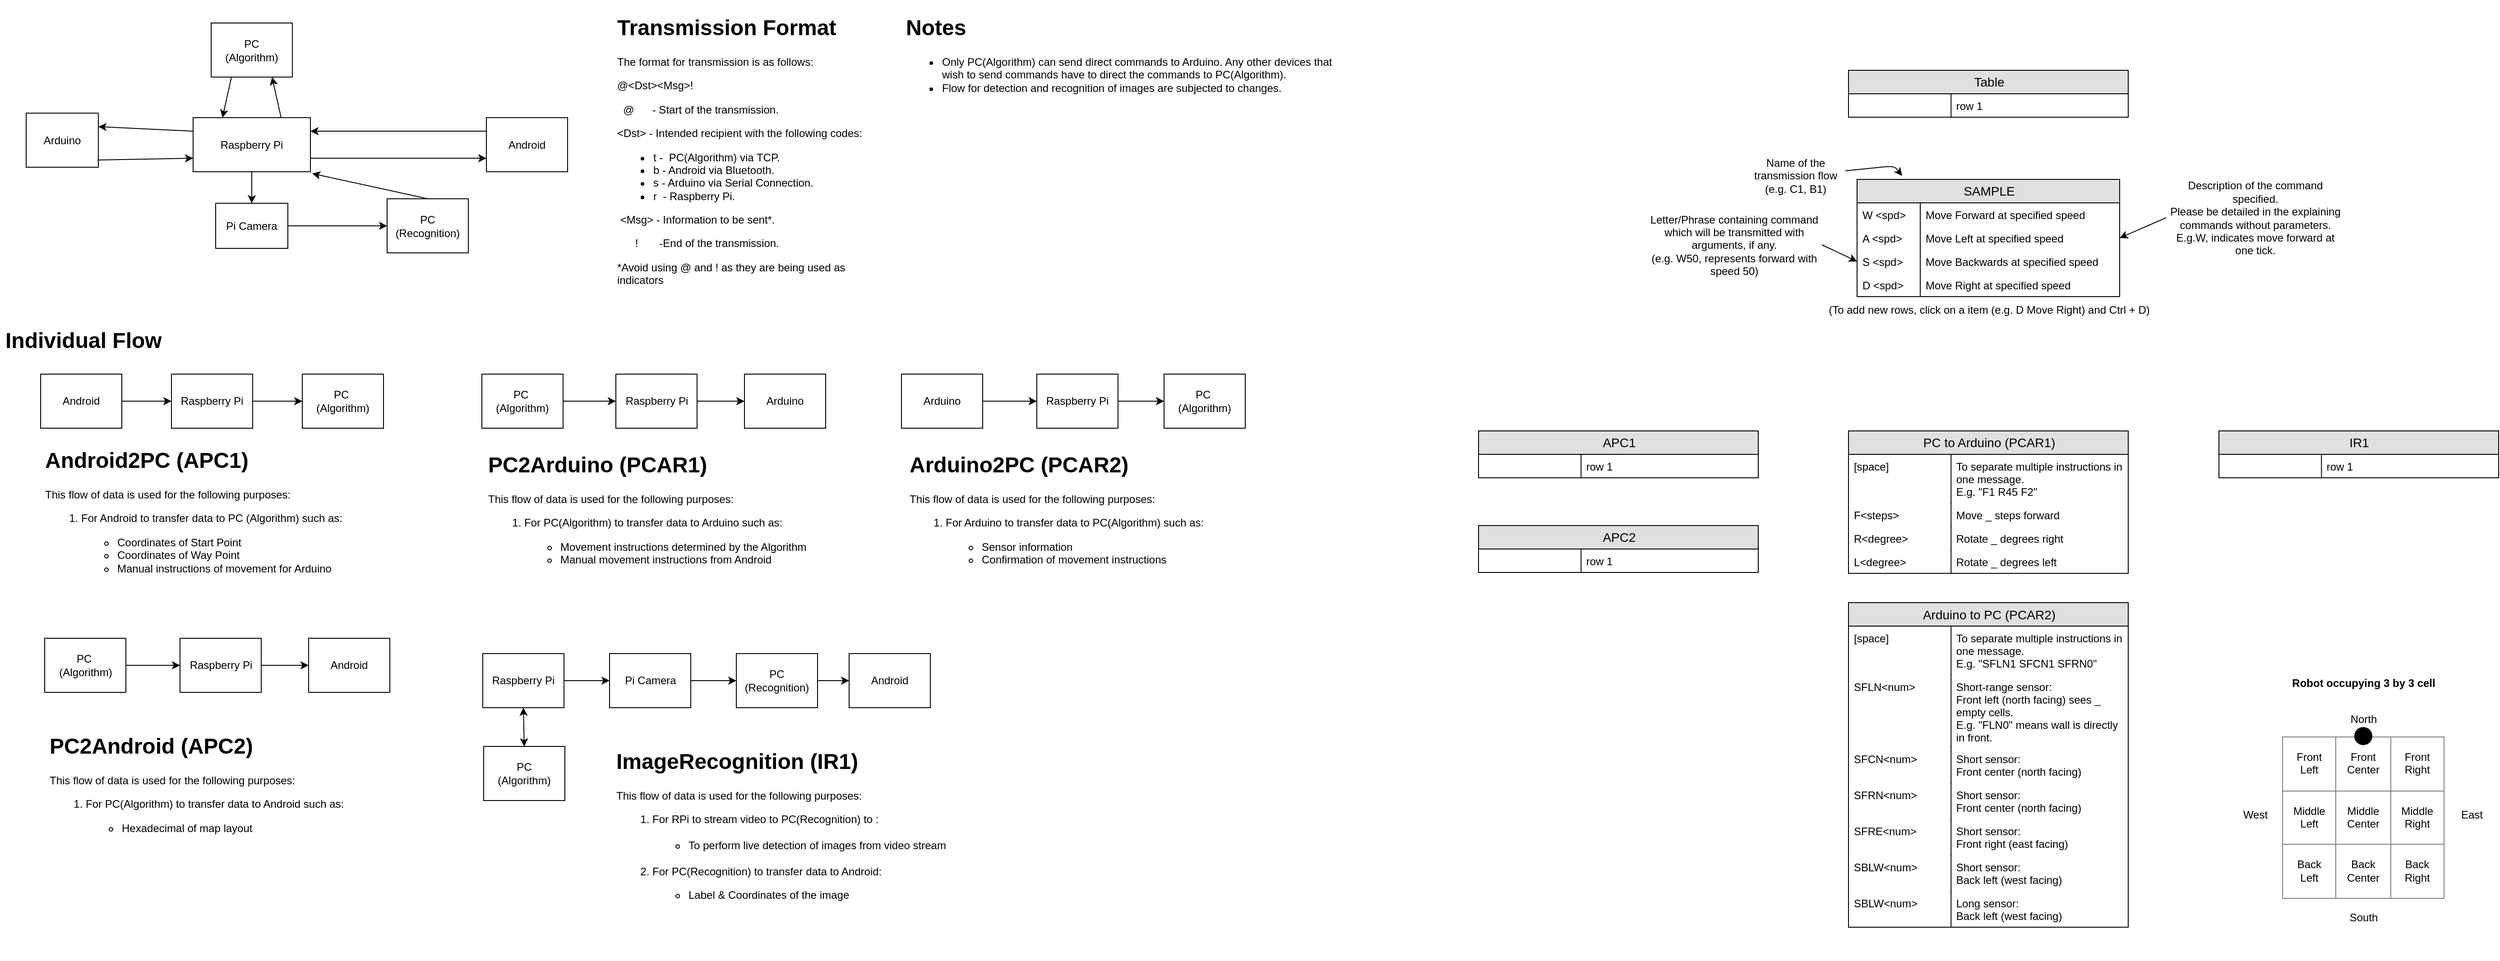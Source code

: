 <mxfile version="11.3.1" type="device" pages="1"><diagram id="peM1I8p8kuhGWQWEod2s" name="Page-1"><mxGraphModel dx="1550" dy="787" grid="1" gridSize="10" guides="1" tooltips="1" connect="1" arrows="1" fold="1" page="1" pageScale="1" pageWidth="1654" pageHeight="1169" background="none" math="0" shadow="0"><root><mxCell id="0"/><mxCell id="1" parent="0"/><mxCell id="opl3yazunvusxnfqRy9E-2" value="Arduino" style="rounded=0;whiteSpace=wrap;html=1;" parent="1" vertex="1"><mxGeometry x="280" y="127.5" width="80" height="60" as="geometry"/></mxCell><mxCell id="opl3yazunvusxnfqRy9E-3" value="Raspberry Pi" style="rounded=0;whiteSpace=wrap;html=1;" parent="1" vertex="1"><mxGeometry x="465" y="132.5" width="130" height="60" as="geometry"/></mxCell><mxCell id="opl3yazunvusxnfqRy9E-4" value="PC &lt;br&gt;(Algorithm)" style="rounded=0;whiteSpace=wrap;html=1;" parent="1" vertex="1"><mxGeometry x="485" y="27.5" width="90" height="60" as="geometry"/></mxCell><mxCell id="opl3yazunvusxnfqRy9E-5" value="Android" style="rounded=0;whiteSpace=wrap;html=1;" parent="1" vertex="1"><mxGeometry x="790" y="132.5" width="90" height="60" as="geometry"/></mxCell><mxCell id="opl3yazunvusxnfqRy9E-6" value="Pi Camera" style="rounded=0;whiteSpace=wrap;html=1;" parent="1" vertex="1"><mxGeometry x="490" y="227.5" width="80" height="50" as="geometry"/></mxCell><mxCell id="opl3yazunvusxnfqRy9E-7" value="PC&lt;br&gt;(Recognition)" style="rounded=0;whiteSpace=wrap;html=1;" parent="1" vertex="1"><mxGeometry x="680" y="222.5" width="90" height="60" as="geometry"/></mxCell><mxCell id="opl3yazunvusxnfqRy9E-8" value="" style="endArrow=classic;html=1;exitX=0.5;exitY=1;exitDx=0;exitDy=0;entryX=0.5;entryY=0;entryDx=0;entryDy=0;" parent="1" source="opl3yazunvusxnfqRy9E-3" target="opl3yazunvusxnfqRy9E-6" edge="1"><mxGeometry width="50" height="50" relative="1" as="geometry"><mxPoint x="410" y="257.5" as="sourcePoint"/><mxPoint x="410" y="357.5" as="targetPoint"/></mxGeometry></mxCell><mxCell id="opl3yazunvusxnfqRy9E-9" value="" style="endArrow=classic;html=1;entryX=1;entryY=0.25;entryDx=0;entryDy=0;exitX=0;exitY=0.25;exitDx=0;exitDy=0;" parent="1" source="opl3yazunvusxnfqRy9E-5" target="opl3yazunvusxnfqRy9E-3" edge="1"><mxGeometry width="50" height="50" relative="1" as="geometry"><mxPoint x="565" y="187.5" as="sourcePoint"/><mxPoint x="565" y="257.5" as="targetPoint"/></mxGeometry></mxCell><mxCell id="opl3yazunvusxnfqRy9E-10" value="" style="endArrow=classic;html=1;exitX=1;exitY=0.75;exitDx=0;exitDy=0;entryX=0;entryY=0.75;entryDx=0;entryDy=0;" parent="1" source="opl3yazunvusxnfqRy9E-3" target="opl3yazunvusxnfqRy9E-5" edge="1"><mxGeometry width="50" height="50" relative="1" as="geometry"><mxPoint x="575" y="197.5" as="sourcePoint"/><mxPoint x="575" y="267.5" as="targetPoint"/></mxGeometry></mxCell><mxCell id="opl3yazunvusxnfqRy9E-11" value="" style="endArrow=classic;html=1;exitX=1;exitY=0.5;exitDx=0;exitDy=0;entryX=0;entryY=0.5;entryDx=0;entryDy=0;" parent="1" source="opl3yazunvusxnfqRy9E-6" target="opl3yazunvusxnfqRy9E-7" edge="1"><mxGeometry width="50" height="50" relative="1" as="geometry"><mxPoint x="585" y="207.5" as="sourcePoint"/><mxPoint x="585" y="277.5" as="targetPoint"/></mxGeometry></mxCell><mxCell id="opl3yazunvusxnfqRy9E-12" value="" style="endArrow=classic;html=1;exitX=0.5;exitY=0;exitDx=0;exitDy=0;entryX=1.015;entryY=1.033;entryDx=0;entryDy=0;entryPerimeter=0;" parent="1" source="opl3yazunvusxnfqRy9E-7" target="opl3yazunvusxnfqRy9E-3" edge="1"><mxGeometry width="50" height="50" relative="1" as="geometry"><mxPoint x="595" y="217.5" as="sourcePoint"/><mxPoint x="595" y="287.5" as="targetPoint"/></mxGeometry></mxCell><mxCell id="opl3yazunvusxnfqRy9E-13" value="" style="endArrow=classic;html=1;exitX=0.25;exitY=1;exitDx=0;exitDy=0;entryX=0.25;entryY=0;entryDx=0;entryDy=0;" parent="1" source="opl3yazunvusxnfqRy9E-4" target="opl3yazunvusxnfqRy9E-3" edge="1"><mxGeometry x="0.306" y="-32" width="50" height="50" relative="1" as="geometry"><mxPoint x="605" y="227.5" as="sourcePoint"/><mxPoint x="605" y="297.5" as="targetPoint"/><mxPoint as="offset"/></mxGeometry></mxCell><mxCell id="opl3yazunvusxnfqRy9E-14" value="" style="endArrow=classic;html=1;exitX=0.75;exitY=0;exitDx=0;exitDy=0;entryX=0.75;entryY=1;entryDx=0;entryDy=0;" parent="1" source="opl3yazunvusxnfqRy9E-3" target="opl3yazunvusxnfqRy9E-4" edge="1"><mxGeometry x="-0.306" y="-32" width="50" height="50" relative="1" as="geometry"><mxPoint x="615" y="237.5" as="sourcePoint"/><mxPoint x="615" y="307.5" as="targetPoint"/><mxPoint y="1" as="offset"/></mxGeometry></mxCell><mxCell id="opl3yazunvusxnfqRy9E-15" value="" style="endArrow=classic;html=1;exitX=0.988;exitY=0.867;exitDx=0;exitDy=0;entryX=0;entryY=0.75;entryDx=0;entryDy=0;exitPerimeter=0;" parent="1" source="opl3yazunvusxnfqRy9E-2" target="opl3yazunvusxnfqRy9E-3" edge="1"><mxGeometry width="50" height="50" relative="1" as="geometry"><mxPoint x="625" y="247.5" as="sourcePoint"/><mxPoint x="625" y="317.5" as="targetPoint"/></mxGeometry></mxCell><mxCell id="opl3yazunvusxnfqRy9E-16" value="" style="endArrow=classic;html=1;exitX=0;exitY=0.25;exitDx=0;exitDy=0;entryX=1;entryY=0.25;entryDx=0;entryDy=0;" parent="1" source="opl3yazunvusxnfqRy9E-3" target="opl3yazunvusxnfqRy9E-2" edge="1"><mxGeometry width="50" height="50" relative="1" as="geometry"><mxPoint x="635" y="257.5" as="sourcePoint"/><mxPoint x="635" y="327.5" as="targetPoint"/></mxGeometry></mxCell><mxCell id="opl3yazunvusxnfqRy9E-17" value="&lt;h1&gt;Transmission Format&lt;/h1&gt;&lt;p&gt;The format for transmission is as follows:&lt;/p&gt;&lt;p&gt;@&amp;lt;Dst&amp;gt;&amp;lt;Msg&amp;gt;!&lt;/p&gt;&lt;p&gt;&amp;nbsp; @&amp;nbsp; &amp;nbsp; &amp;nbsp; - Start of the transmission.&lt;/p&gt;&lt;p&gt;&amp;lt;Dst&amp;gt; - Intended recipient with the following codes:&lt;/p&gt;&lt;p&gt;&lt;/p&gt;&lt;ul&gt;&lt;li&gt;t -&amp;nbsp; PC(Algorithm) via TCP.&lt;/li&gt;&lt;li&gt;b - Android via Bluetooth.&lt;/li&gt;&lt;li&gt;s - Arduino via Serial Connection.&lt;/li&gt;&lt;li&gt;r&amp;nbsp; - Raspberry Pi.&lt;/li&gt;&lt;/ul&gt;&lt;p&gt;&lt;/p&gt;&lt;p&gt;&amp;nbsp;&amp;lt;Msg&amp;gt; - Information to be sent*.&lt;/p&gt;&lt;p&gt;&amp;nbsp; &amp;nbsp; &amp;nbsp; !&amp;nbsp; &amp;nbsp; &amp;nbsp; &amp;nbsp;-End of the transmission.&amp;nbsp;&amp;nbsp;&lt;/p&gt;&lt;p&gt;*Avoid using @ and ! as they are being used as indicators&lt;/p&gt;" style="text;html=1;strokeColor=none;fillColor=none;spacing=5;spacingTop=-20;whiteSpace=wrap;overflow=hidden;rounded=0;" parent="1" vertex="1"><mxGeometry x="930" y="12.5" width="300" height="305" as="geometry"/></mxCell><mxCell id="aHqKc1Bo--RM0WYGh2qI-30" value="(To add new rows, click on a item (e.g. D Move Right) and Ctrl + D)" style="text;html=1;resizable=0;autosize=1;align=center;verticalAlign=middle;points=[];fillColor=none;strokeColor=none;rounded=0;" parent="1" vertex="1"><mxGeometry x="2269.5" y="336" width="370" height="20" as="geometry"/></mxCell><mxCell id="aHqKc1Bo--RM0WYGh2qI-31" value="Name of the transmission flow&lt;br&gt;(e.g. C1, B1)" style="text;html=1;strokeColor=none;fillColor=none;align=center;verticalAlign=middle;whiteSpace=wrap;rounded=0;" parent="1" vertex="1"><mxGeometry x="2186" y="184" width="110" height="26" as="geometry"/></mxCell><mxCell id="aHqKc1Bo--RM0WYGh2qI-32" value="" style="endArrow=classic;html=1;" parent="1" source="aHqKc1Bo--RM0WYGh2qI-31" edge="1"><mxGeometry width="50" height="50" relative="1" as="geometry"><mxPoint x="2245" y="312" as="sourcePoint"/><mxPoint x="2359.026" y="197" as="targetPoint"/><Array as="points"><mxPoint x="2350" y="186"/></Array></mxGeometry></mxCell><mxCell id="aHqKc1Bo--RM0WYGh2qI-33" value="Letter/Phrase containing command which will be transmitted with arguments, if any.&lt;br&gt;(e.g. W50, represents forward with speed 50)" style="text;html=1;strokeColor=none;fillColor=none;align=center;verticalAlign=middle;whiteSpace=wrap;rounded=0;" parent="1" vertex="1"><mxGeometry x="2076" y="251" width="194" height="45" as="geometry"/></mxCell><mxCell id="aHqKc1Bo--RM0WYGh2qI-49" value="Table" style="swimlane;fontStyle=0;childLayout=stackLayout;horizontal=1;startSize=26;fillColor=#e0e0e0;horizontalStack=0;resizeParent=1;resizeParentMax=0;resizeLast=0;collapsible=1;marginBottom=0;swimlaneFillColor=#ffffff;align=center;fontSize=14;html=1;" parent="1" vertex="1"><mxGeometry x="2299.5" y="80" width="310" height="52" as="geometry"/></mxCell><mxCell id="aHqKc1Bo--RM0WYGh2qI-52" value="                         row 1" style="shape=partialRectangle;top=0;left=0;right=0;bottom=0;align=left;verticalAlign=top;fillColor=none;spacingLeft=34;spacingRight=4;overflow=hidden;rotatable=0;points=[[0,0.5],[1,0.5]];portConstraint=eastwest;dropTarget=0;fontSize=12;" parent="aHqKc1Bo--RM0WYGh2qI-49" vertex="1"><mxGeometry y="26" width="310" height="26" as="geometry"/></mxCell><mxCell id="aHqKc1Bo--RM0WYGh2qI-53" value=" " style="shape=partialRectangle;top=0;left=0;bottom=0;fillColor=none;align=left;verticalAlign=top;spacingLeft=4;spacingRight=4;overflow=hidden;rotatable=0;points=[];portConstraint=eastwest;part=1;fontSize=12;" parent="aHqKc1Bo--RM0WYGh2qI-52" vertex="1" connectable="0"><mxGeometry width="113.667" height="26" as="geometry"/></mxCell><mxCell id="aHqKc1Bo--RM0WYGh2qI-60" value="SAMPLE" style="swimlane;fontStyle=0;childLayout=stackLayout;horizontal=1;startSize=26;fillColor=#e0e0e0;horizontalStack=0;resizeParent=1;resizeParentMax=0;resizeLast=0;collapsible=1;marginBottom=0;swimlaneFillColor=#ffffff;align=center;fontSize=14;html=1;" parent="1" vertex="1"><mxGeometry x="2309" y="201" width="291" height="130" as="geometry"/></mxCell><mxCell id="aHqKc1Bo--RM0WYGh2qI-61" value="            Move Forward at specified speed" style="shape=partialRectangle;top=0;left=0;right=0;bottom=0;align=left;verticalAlign=top;fillColor=none;spacingLeft=34;spacingRight=4;overflow=hidden;rotatable=0;points=[[0,0.5],[1,0.5]];portConstraint=eastwest;dropTarget=0;fontSize=12;" parent="aHqKc1Bo--RM0WYGh2qI-60" vertex="1"><mxGeometry y="26" width="291" height="26" as="geometry"/></mxCell><mxCell id="aHqKc1Bo--RM0WYGh2qI-62" value="W &lt;spd&gt;" style="shape=partialRectangle;top=0;left=0;bottom=0;fillColor=none;align=left;verticalAlign=top;spacingLeft=4;spacingRight=4;overflow=hidden;rotatable=0;points=[];portConstraint=eastwest;part=1;fontSize=12;" parent="aHqKc1Bo--RM0WYGh2qI-61" vertex="1" connectable="0"><mxGeometry width="70" height="26" as="geometry"/></mxCell><mxCell id="aHqKc1Bo--RM0WYGh2qI-63" value="            Move Left at specified speed" style="shape=partialRectangle;top=0;left=0;right=0;bottom=0;align=left;verticalAlign=top;fillColor=none;spacingLeft=34;spacingRight=4;overflow=hidden;rotatable=0;points=[[0,0.5],[1,0.5]];portConstraint=eastwest;dropTarget=0;fontSize=12;" parent="aHqKc1Bo--RM0WYGh2qI-60" vertex="1"><mxGeometry y="52" width="291" height="26" as="geometry"/></mxCell><mxCell id="aHqKc1Bo--RM0WYGh2qI-64" value="A &lt;spd&gt;" style="shape=partialRectangle;top=0;left=0;bottom=0;fillColor=none;align=left;verticalAlign=top;spacingLeft=4;spacingRight=4;overflow=hidden;rotatable=0;points=[];portConstraint=eastwest;part=1;fontSize=12;" parent="aHqKc1Bo--RM0WYGh2qI-63" vertex="1" connectable="0"><mxGeometry width="70" height="26" as="geometry"/></mxCell><mxCell id="aHqKc1Bo--RM0WYGh2qI-65" value="            Move Backwards at specified speed" style="shape=partialRectangle;top=0;left=0;right=0;bottom=0;align=left;verticalAlign=top;fillColor=none;spacingLeft=34;spacingRight=4;overflow=hidden;rotatable=0;points=[[0,0.5],[1,0.5]];portConstraint=eastwest;dropTarget=0;fontSize=12;" parent="aHqKc1Bo--RM0WYGh2qI-60" vertex="1"><mxGeometry y="78" width="291" height="26" as="geometry"/></mxCell><mxCell id="aHqKc1Bo--RM0WYGh2qI-66" value="S &lt;spd&gt;" style="shape=partialRectangle;top=0;left=0;bottom=0;fillColor=none;align=left;verticalAlign=top;spacingLeft=4;spacingRight=4;overflow=hidden;rotatable=0;points=[];portConstraint=eastwest;part=1;fontSize=12;" parent="aHqKc1Bo--RM0WYGh2qI-65" vertex="1" connectable="0"><mxGeometry width="70" height="26" as="geometry"/></mxCell><mxCell id="aHqKc1Bo--RM0WYGh2qI-67" value="            Move Right at specified speed" style="shape=partialRectangle;top=0;left=0;right=0;bottom=0;align=left;verticalAlign=top;fillColor=none;spacingLeft=34;spacingRight=4;overflow=hidden;rotatable=0;points=[[0,0.5],[1,0.5]];portConstraint=eastwest;dropTarget=0;fontSize=12;" parent="aHqKc1Bo--RM0WYGh2qI-60" vertex="1"><mxGeometry y="104" width="291" height="26" as="geometry"/></mxCell><mxCell id="aHqKc1Bo--RM0WYGh2qI-68" value="D &lt;spd&gt;" style="shape=partialRectangle;top=0;left=0;bottom=0;fillColor=none;align=left;verticalAlign=top;spacingLeft=4;spacingRight=4;overflow=hidden;rotatable=0;points=[];portConstraint=eastwest;part=1;fontSize=12;" parent="aHqKc1Bo--RM0WYGh2qI-67" vertex="1" connectable="0"><mxGeometry width="70" height="26" as="geometry"/></mxCell><mxCell id="aHqKc1Bo--RM0WYGh2qI-69" value="" style="endArrow=classic;html=1;entryX=0;entryY=0.5;entryDx=0;entryDy=0;exitX=1;exitY=0.5;exitDx=0;exitDy=0;" parent="1" source="aHqKc1Bo--RM0WYGh2qI-33" target="aHqKc1Bo--RM0WYGh2qI-65" edge="1"><mxGeometry width="50" height="50" relative="1" as="geometry"><mxPoint x="1936" y="426" as="sourcePoint"/><mxPoint x="1986" y="376" as="targetPoint"/></mxGeometry></mxCell><mxCell id="aHqKc1Bo--RM0WYGh2qI-70" value="Description of the command specified. &lt;br&gt;Please be detailed in the explaining commands without parameters. E.g.W, indicates move forward at one tick." style="text;html=1;strokeColor=none;fillColor=none;align=center;verticalAlign=middle;whiteSpace=wrap;rounded=0;" parent="1" vertex="1"><mxGeometry x="2651.5" y="201" width="197" height="85" as="geometry"/></mxCell><mxCell id="aHqKc1Bo--RM0WYGh2qI-71" value="" style="endArrow=classic;html=1;entryX=1;entryY=0.5;entryDx=0;entryDy=0;exitX=0;exitY=0.5;exitDx=0;exitDy=0;" parent="1" source="aHqKc1Bo--RM0WYGh2qI-70" target="aHqKc1Bo--RM0WYGh2qI-63" edge="1"><mxGeometry width="50" height="50" relative="1" as="geometry"><mxPoint x="2686" y="436" as="sourcePoint"/><mxPoint x="2736" y="386" as="targetPoint"/></mxGeometry></mxCell><mxCell id="aHqKc1Bo--RM0WYGh2qI-98" value="APC2" style="swimlane;fontStyle=0;childLayout=stackLayout;horizontal=1;startSize=26;fillColor=#e0e0e0;horizontalStack=0;resizeParent=1;resizeParentMax=0;resizeLast=0;collapsible=1;marginBottom=0;swimlaneFillColor=#ffffff;align=center;fontSize=14;html=1;" parent="1" vertex="1"><mxGeometry x="1889.5" y="585" width="310" height="52" as="geometry"/></mxCell><mxCell id="aHqKc1Bo--RM0WYGh2qI-99" value="                         row 1" style="shape=partialRectangle;top=0;left=0;right=0;bottom=0;align=left;verticalAlign=top;fillColor=none;spacingLeft=34;spacingRight=4;overflow=hidden;rotatable=0;points=[[0,0.5],[1,0.5]];portConstraint=eastwest;dropTarget=0;fontSize=12;" parent="aHqKc1Bo--RM0WYGh2qI-98" vertex="1"><mxGeometry y="26" width="310" height="26" as="geometry"/></mxCell><mxCell id="aHqKc1Bo--RM0WYGh2qI-100" value=" " style="shape=partialRectangle;top=0;left=0;bottom=0;fillColor=none;align=left;verticalAlign=top;spacingLeft=4;spacingRight=4;overflow=hidden;rotatable=0;points=[];portConstraint=eastwest;part=1;fontSize=12;" parent="aHqKc1Bo--RM0WYGh2qI-99" vertex="1" connectable="0"><mxGeometry width="113.667" height="26" as="geometry"/></mxCell><mxCell id="aHqKc1Bo--RM0WYGh2qI-101" value="APC1" style="swimlane;fontStyle=0;childLayout=stackLayout;horizontal=1;startSize=26;fillColor=#e0e0e0;horizontalStack=0;resizeParent=1;resizeParentMax=0;resizeLast=0;collapsible=1;marginBottom=0;swimlaneFillColor=#ffffff;align=center;fontSize=14;html=1;" parent="1" vertex="1"><mxGeometry x="1889.5" y="480" width="310" height="52" as="geometry"/></mxCell><mxCell id="aHqKc1Bo--RM0WYGh2qI-102" value="                         row 1" style="shape=partialRectangle;top=0;left=0;right=0;bottom=0;align=left;verticalAlign=top;fillColor=none;spacingLeft=34;spacingRight=4;overflow=hidden;rotatable=0;points=[[0,0.5],[1,0.5]];portConstraint=eastwest;dropTarget=0;fontSize=12;" parent="aHqKc1Bo--RM0WYGh2qI-101" vertex="1"><mxGeometry y="26" width="310" height="26" as="geometry"/></mxCell><mxCell id="aHqKc1Bo--RM0WYGh2qI-103" value=" " style="shape=partialRectangle;top=0;left=0;bottom=0;fillColor=none;align=left;verticalAlign=top;spacingLeft=4;spacingRight=4;overflow=hidden;rotatable=0;points=[];portConstraint=eastwest;part=1;fontSize=12;" parent="aHqKc1Bo--RM0WYGh2qI-102" vertex="1" connectable="0"><mxGeometry width="113.667" height="26" as="geometry"/></mxCell><mxCell id="aHqKc1Bo--RM0WYGh2qI-109" value="IR1" style="swimlane;fontStyle=0;childLayout=stackLayout;horizontal=1;startSize=26;fillColor=#e0e0e0;horizontalStack=0;resizeParent=1;resizeParentMax=0;resizeLast=0;collapsible=1;marginBottom=0;swimlaneFillColor=#ffffff;align=center;fontSize=14;html=1;" parent="1" vertex="1"><mxGeometry x="2710" y="480" width="310" height="52" as="geometry"/></mxCell><mxCell id="aHqKc1Bo--RM0WYGh2qI-110" value="                         row 1" style="shape=partialRectangle;top=0;left=0;right=0;bottom=0;align=left;verticalAlign=top;fillColor=none;spacingLeft=34;spacingRight=4;overflow=hidden;rotatable=0;points=[[0,0.5],[1,0.5]];portConstraint=eastwest;dropTarget=0;fontSize=12;" parent="aHqKc1Bo--RM0WYGh2qI-109" vertex="1"><mxGeometry y="26" width="310" height="26" as="geometry"/></mxCell><mxCell id="aHqKc1Bo--RM0WYGh2qI-111" value=" " style="shape=partialRectangle;top=0;left=0;bottom=0;fillColor=none;align=left;verticalAlign=top;spacingLeft=4;spacingRight=4;overflow=hidden;rotatable=0;points=[];portConstraint=eastwest;part=1;fontSize=12;" parent="aHqKc1Bo--RM0WYGh2qI-110" vertex="1" connectable="0"><mxGeometry width="113.667" height="26" as="geometry"/></mxCell><mxCell id="aHqKc1Bo--RM0WYGh2qI-112" value="Arduino to PC (PCAR2)" style="swimlane;fontStyle=0;childLayout=stackLayout;horizontal=1;startSize=26;fillColor=#e0e0e0;horizontalStack=0;resizeParent=1;resizeParentMax=0;resizeLast=0;collapsible=1;marginBottom=0;swimlaneFillColor=#ffffff;align=center;fontSize=14;html=1;" parent="1" vertex="1"><mxGeometry x="2299.5" y="670.5" width="310" height="360" as="geometry"/></mxCell><mxCell id="aHqKc1Bo--RM0WYGh2qI-113" value="                         To separate multiple instructions in&#10;                         one message.&#10;                         E.g. &quot;SFLN1 SFCN1 SFRN0&quot;" style="shape=partialRectangle;top=0;left=0;right=0;bottom=0;align=left;verticalAlign=top;fillColor=none;spacingLeft=34;spacingRight=4;overflow=hidden;rotatable=0;points=[[0,0.5],[1,0.5]];portConstraint=eastwest;dropTarget=0;fontSize=12;" parent="aHqKc1Bo--RM0WYGh2qI-112" vertex="1"><mxGeometry y="26" width="310" height="54" as="geometry"/></mxCell><mxCell id="aHqKc1Bo--RM0WYGh2qI-114" value="[space]" style="shape=partialRectangle;top=0;left=0;bottom=0;fillColor=none;align=left;verticalAlign=top;spacingLeft=4;spacingRight=4;overflow=hidden;rotatable=0;points=[];portConstraint=eastwest;part=1;fontSize=12;" parent="aHqKc1Bo--RM0WYGh2qI-113" vertex="1" connectable="0"><mxGeometry width="113.667" height="54.0" as="geometry"/></mxCell><mxCell id="Wfczv7OgRqZPSgaKbGD4-12" value="                         Short-range sensor:&#10;                         Front left (north facing) sees _&#10;                         empty cells.&#10;                         E.g. &quot;FLN0&quot; means wall is directly&#10;                         in front." style="shape=partialRectangle;top=0;left=0;right=0;bottom=0;align=left;verticalAlign=top;fillColor=none;spacingLeft=34;spacingRight=4;overflow=hidden;rotatable=0;points=[[0,0.5],[1,0.5]];portConstraint=eastwest;dropTarget=0;fontSize=12;" vertex="1" parent="aHqKc1Bo--RM0WYGh2qI-112"><mxGeometry y="80" width="310" height="80" as="geometry"/></mxCell><mxCell id="Wfczv7OgRqZPSgaKbGD4-13" value="SFLN&lt;num&gt;" style="shape=partialRectangle;top=0;left=0;bottom=0;fillColor=none;align=left;verticalAlign=top;spacingLeft=4;spacingRight=4;overflow=hidden;rotatable=0;points=[];portConstraint=eastwest;part=1;fontSize=12;" vertex="1" connectable="0" parent="Wfczv7OgRqZPSgaKbGD4-12"><mxGeometry width="113.667" height="80" as="geometry"/></mxCell><mxCell id="Wfczv7OgRqZPSgaKbGD4-14" value="                         Short sensor:&#10;                         Front center (north facing)" style="shape=partialRectangle;top=0;left=0;right=0;bottom=0;align=left;verticalAlign=top;fillColor=none;spacingLeft=34;spacingRight=4;overflow=hidden;rotatable=0;points=[[0,0.5],[1,0.5]];portConstraint=eastwest;dropTarget=0;fontSize=12;" vertex="1" parent="aHqKc1Bo--RM0WYGh2qI-112"><mxGeometry y="160" width="310" height="40" as="geometry"/></mxCell><mxCell id="Wfczv7OgRqZPSgaKbGD4-15" value="SFCN&lt;num&gt;" style="shape=partialRectangle;top=0;left=0;bottom=0;fillColor=none;align=left;verticalAlign=top;spacingLeft=4;spacingRight=4;overflow=hidden;rotatable=0;points=[];portConstraint=eastwest;part=1;fontSize=12;" vertex="1" connectable="0" parent="Wfczv7OgRqZPSgaKbGD4-14"><mxGeometry width="113.667" height="40" as="geometry"/></mxCell><mxCell id="Wfczv7OgRqZPSgaKbGD4-18" value="                         Short sensor:&#10;                         Front center (north facing)" style="shape=partialRectangle;top=0;left=0;right=0;bottom=0;align=left;verticalAlign=top;fillColor=none;spacingLeft=34;spacingRight=4;overflow=hidden;rotatable=0;points=[[0,0.5],[1,0.5]];portConstraint=eastwest;dropTarget=0;fontSize=12;" vertex="1" parent="aHqKc1Bo--RM0WYGh2qI-112"><mxGeometry y="200" width="310" height="40" as="geometry"/></mxCell><mxCell id="Wfczv7OgRqZPSgaKbGD4-19" value="SFRN&lt;num&gt;" style="shape=partialRectangle;top=0;left=0;bottom=0;fillColor=none;align=left;verticalAlign=top;spacingLeft=4;spacingRight=4;overflow=hidden;rotatable=0;points=[];portConstraint=eastwest;part=1;fontSize=12;" vertex="1" connectable="0" parent="Wfczv7OgRqZPSgaKbGD4-18"><mxGeometry width="113.667" height="40" as="geometry"/></mxCell><mxCell id="Wfczv7OgRqZPSgaKbGD4-20" value="                         Short sensor:&#10;                         Front right (east facing)" style="shape=partialRectangle;top=0;left=0;right=0;bottom=0;align=left;verticalAlign=top;fillColor=none;spacingLeft=34;spacingRight=4;overflow=hidden;rotatable=0;points=[[0,0.5],[1,0.5]];portConstraint=eastwest;dropTarget=0;fontSize=12;" vertex="1" parent="aHqKc1Bo--RM0WYGh2qI-112"><mxGeometry y="240" width="310" height="40" as="geometry"/></mxCell><mxCell id="Wfczv7OgRqZPSgaKbGD4-21" value="SFRE&lt;num&gt;" style="shape=partialRectangle;top=0;left=0;bottom=0;fillColor=none;align=left;verticalAlign=top;spacingLeft=4;spacingRight=4;overflow=hidden;rotatable=0;points=[];portConstraint=eastwest;part=1;fontSize=12;" vertex="1" connectable="0" parent="Wfczv7OgRqZPSgaKbGD4-20"><mxGeometry width="113.667" height="40" as="geometry"/></mxCell><mxCell id="Wfczv7OgRqZPSgaKbGD4-22" value="                         Short sensor:&#10;                         Back left (west facing)" style="shape=partialRectangle;top=0;left=0;right=0;bottom=0;align=left;verticalAlign=top;fillColor=none;spacingLeft=34;spacingRight=4;overflow=hidden;rotatable=0;points=[[0,0.5],[1,0.5]];portConstraint=eastwest;dropTarget=0;fontSize=12;" vertex="1" parent="aHqKc1Bo--RM0WYGh2qI-112"><mxGeometry y="280" width="310" height="40" as="geometry"/></mxCell><mxCell id="Wfczv7OgRqZPSgaKbGD4-23" value="SBLW&lt;num&gt;" style="shape=partialRectangle;top=0;left=0;bottom=0;fillColor=none;align=left;verticalAlign=top;spacingLeft=4;spacingRight=4;overflow=hidden;rotatable=0;points=[];portConstraint=eastwest;part=1;fontSize=12;" vertex="1" connectable="0" parent="Wfczv7OgRqZPSgaKbGD4-22"><mxGeometry width="113.667" height="40" as="geometry"/></mxCell><mxCell id="Wfczv7OgRqZPSgaKbGD4-24" value="                         Long sensor:&#10;                         Back left (west facing)" style="shape=partialRectangle;top=0;left=0;right=0;bottom=0;align=left;verticalAlign=top;fillColor=none;spacingLeft=34;spacingRight=4;overflow=hidden;rotatable=0;points=[[0,0.5],[1,0.5]];portConstraint=eastwest;dropTarget=0;fontSize=12;" vertex="1" parent="aHqKc1Bo--RM0WYGh2qI-112"><mxGeometry y="320" width="310" height="40" as="geometry"/></mxCell><mxCell id="Wfczv7OgRqZPSgaKbGD4-25" value="SBLW&lt;num&gt;" style="shape=partialRectangle;top=0;left=0;bottom=0;fillColor=none;align=left;verticalAlign=top;spacingLeft=4;spacingRight=4;overflow=hidden;rotatable=0;points=[];portConstraint=eastwest;part=1;fontSize=12;" vertex="1" connectable="0" parent="Wfczv7OgRqZPSgaKbGD4-24"><mxGeometry width="113.667" height="40" as="geometry"/></mxCell><mxCell id="aHqKc1Bo--RM0WYGh2qI-115" value="PC to Arduino (PCAR1)" style="swimlane;fontStyle=0;childLayout=stackLayout;horizontal=1;startSize=26;fillColor=#e0e0e0;horizontalStack=0;resizeParent=1;resizeParentMax=0;resizeLast=0;collapsible=1;marginBottom=0;swimlaneFillColor=#ffffff;align=center;fontSize=14;html=1;" parent="1" vertex="1"><mxGeometry x="2299.5" y="480" width="310" height="158" as="geometry"/></mxCell><mxCell id="aHqKc1Bo--RM0WYGh2qI-116" value="                         To separate multiple instructions in&#10;                         one message.&#10;                         E.g. &quot;F1 R45 F2&quot;" style="shape=partialRectangle;top=0;left=0;right=0;bottom=0;align=left;verticalAlign=top;fillColor=none;spacingLeft=34;spacingRight=4;overflow=hidden;rotatable=0;points=[[0,0.5],[1,0.5]];portConstraint=eastwest;dropTarget=0;fontSize=12;" parent="aHqKc1Bo--RM0WYGh2qI-115" vertex="1"><mxGeometry y="26" width="310" height="54" as="geometry"/></mxCell><mxCell id="aHqKc1Bo--RM0WYGh2qI-117" value="[space]" style="shape=partialRectangle;top=0;left=0;bottom=0;fillColor=none;align=left;verticalAlign=top;spacingLeft=4;spacingRight=4;overflow=hidden;rotatable=0;points=[];portConstraint=eastwest;part=1;fontSize=12;" parent="aHqKc1Bo--RM0WYGh2qI-116" vertex="1" connectable="0"><mxGeometry width="113.667" height="54" as="geometry"/></mxCell><mxCell id="Wfczv7OgRqZPSgaKbGD4-1" value="                         Move _ steps forward" style="shape=partialRectangle;top=0;left=0;right=0;bottom=0;align=left;verticalAlign=top;fillColor=none;spacingLeft=34;spacingRight=4;overflow=hidden;rotatable=0;points=[[0,0.5],[1,0.5]];portConstraint=eastwest;dropTarget=0;fontSize=12;" vertex="1" parent="aHqKc1Bo--RM0WYGh2qI-115"><mxGeometry y="80" width="310" height="26" as="geometry"/></mxCell><mxCell id="Wfczv7OgRqZPSgaKbGD4-2" value="F&lt;steps&gt;" style="shape=partialRectangle;top=0;left=0;bottom=0;fillColor=none;align=left;verticalAlign=top;spacingLeft=4;spacingRight=4;overflow=hidden;rotatable=0;points=[];portConstraint=eastwest;part=1;fontSize=12;" vertex="1" connectable="0" parent="Wfczv7OgRqZPSgaKbGD4-1"><mxGeometry width="113.667" height="26" as="geometry"/></mxCell><mxCell id="Wfczv7OgRqZPSgaKbGD4-8" value="                         Rotate _ degrees right" style="shape=partialRectangle;top=0;left=0;right=0;bottom=0;align=left;verticalAlign=top;fillColor=none;spacingLeft=34;spacingRight=4;overflow=hidden;rotatable=0;points=[[0,0.5],[1,0.5]];portConstraint=eastwest;dropTarget=0;fontSize=12;" vertex="1" parent="aHqKc1Bo--RM0WYGh2qI-115"><mxGeometry y="106" width="310" height="26" as="geometry"/></mxCell><mxCell id="Wfczv7OgRqZPSgaKbGD4-9" value="R&lt;degree&gt;" style="shape=partialRectangle;top=0;left=0;bottom=0;fillColor=none;align=left;verticalAlign=top;spacingLeft=4;spacingRight=4;overflow=hidden;rotatable=0;points=[];portConstraint=eastwest;part=1;fontSize=12;" vertex="1" connectable="0" parent="Wfczv7OgRqZPSgaKbGD4-8"><mxGeometry width="113.667" height="26" as="geometry"/></mxCell><mxCell id="Wfczv7OgRqZPSgaKbGD4-10" value="                         Rotate _ degrees left" style="shape=partialRectangle;top=0;left=0;right=0;bottom=0;align=left;verticalAlign=top;fillColor=none;spacingLeft=34;spacingRight=4;overflow=hidden;rotatable=0;points=[[0,0.5],[1,0.5]];portConstraint=eastwest;dropTarget=0;fontSize=12;" vertex="1" parent="aHqKc1Bo--RM0WYGh2qI-115"><mxGeometry y="132" width="310" height="26" as="geometry"/></mxCell><mxCell id="Wfczv7OgRqZPSgaKbGD4-11" value="L&lt;degree&gt;" style="shape=partialRectangle;top=0;left=0;bottom=0;fillColor=none;align=left;verticalAlign=top;spacingLeft=4;spacingRight=4;overflow=hidden;rotatable=0;points=[];portConstraint=eastwest;part=1;fontSize=12;" vertex="1" connectable="0" parent="Wfczv7OgRqZPSgaKbGD4-10"><mxGeometry width="113.667" height="26" as="geometry"/></mxCell><mxCell id="aHqKc1Bo--RM0WYGh2qI-125" value="&lt;h1&gt;Notes&lt;/h1&gt;&lt;p&gt;&lt;/p&gt;&lt;ul&gt;&lt;li&gt;Only PC(Algorithm) can send direct commands to Arduino. Any other devices that wish to send commands have to direct the commands to PC(Algorithm).&lt;/li&gt;&lt;li&gt;Flow for detection and recognition of images are subjected to changes.&lt;/li&gt;&lt;/ul&gt;&lt;p&gt;&lt;/p&gt;" style="text;html=1;strokeColor=none;fillColor=none;spacing=5;spacingTop=-20;whiteSpace=wrap;overflow=hidden;rounded=0;" parent="1" vertex="1"><mxGeometry x="1250" y="12.5" width="482" height="120" as="geometry"/></mxCell><mxCell id="aHqKc1Bo--RM0WYGh2qI-133" value="" style="edgeStyle=orthogonalEdgeStyle;rounded=0;orthogonalLoop=1;jettySize=auto;html=1;" parent="1" source="aHqKc1Bo--RM0WYGh2qI-131" target="aHqKc1Bo--RM0WYGh2qI-132" edge="1"><mxGeometry relative="1" as="geometry"/></mxCell><mxCell id="aHqKc1Bo--RM0WYGh2qI-131" value="Android" style="rounded=0;whiteSpace=wrap;html=1;" parent="1" vertex="1"><mxGeometry x="296" y="417" width="90" height="60" as="geometry"/></mxCell><mxCell id="aHqKc1Bo--RM0WYGh2qI-135" value="" style="edgeStyle=orthogonalEdgeStyle;rounded=0;orthogonalLoop=1;jettySize=auto;html=1;" parent="1" source="aHqKc1Bo--RM0WYGh2qI-132" target="aHqKc1Bo--RM0WYGh2qI-134" edge="1"><mxGeometry relative="1" as="geometry"/></mxCell><mxCell id="aHqKc1Bo--RM0WYGh2qI-132" value="Raspberry Pi" style="rounded=0;whiteSpace=wrap;html=1;" parent="1" vertex="1"><mxGeometry x="441" y="417" width="90" height="60" as="geometry"/></mxCell><mxCell id="aHqKc1Bo--RM0WYGh2qI-134" value="PC&amp;nbsp;&lt;br&gt;(Algorithm)" style="rounded=0;whiteSpace=wrap;html=1;" parent="1" vertex="1"><mxGeometry x="586" y="417" width="90" height="60" as="geometry"/></mxCell><mxCell id="aHqKc1Bo--RM0WYGh2qI-138" value="" style="edgeStyle=orthogonalEdgeStyle;rounded=0;orthogonalLoop=1;jettySize=auto;html=1;" parent="1" source="aHqKc1Bo--RM0WYGh2qI-136" target="aHqKc1Bo--RM0WYGh2qI-137" edge="1"><mxGeometry relative="1" as="geometry"/></mxCell><mxCell id="aHqKc1Bo--RM0WYGh2qI-136" value="PC&amp;nbsp;&lt;br&gt;(Algorithm)" style="rounded=0;whiteSpace=wrap;html=1;" parent="1" vertex="1"><mxGeometry x="785" y="417" width="90" height="60" as="geometry"/></mxCell><mxCell id="aHqKc1Bo--RM0WYGh2qI-140" value="" style="edgeStyle=orthogonalEdgeStyle;rounded=0;orthogonalLoop=1;jettySize=auto;html=1;" parent="1" source="aHqKc1Bo--RM0WYGh2qI-137" target="aHqKc1Bo--RM0WYGh2qI-139" edge="1"><mxGeometry relative="1" as="geometry"/></mxCell><mxCell id="aHqKc1Bo--RM0WYGh2qI-137" value="Raspberry Pi" style="rounded=0;whiteSpace=wrap;html=1;" parent="1" vertex="1"><mxGeometry x="933.5" y="417" width="90" height="60" as="geometry"/></mxCell><mxCell id="aHqKc1Bo--RM0WYGh2qI-139" value="Arduino" style="rounded=0;whiteSpace=wrap;html=1;" parent="1" vertex="1"><mxGeometry x="1076" y="417" width="90" height="60" as="geometry"/></mxCell><mxCell id="aHqKc1Bo--RM0WYGh2qI-146" value="" style="edgeStyle=orthogonalEdgeStyle;rounded=0;orthogonalLoop=1;jettySize=auto;html=1;" parent="1" source="aHqKc1Bo--RM0WYGh2qI-144" target="aHqKc1Bo--RM0WYGh2qI-145" edge="1"><mxGeometry relative="1" as="geometry"/></mxCell><mxCell id="aHqKc1Bo--RM0WYGh2qI-144" value="Raspberry Pi" style="rounded=0;whiteSpace=wrap;html=1;" parent="1" vertex="1"><mxGeometry x="786" y="727" width="90" height="60" as="geometry"/></mxCell><mxCell id="aHqKc1Bo--RM0WYGh2qI-172" value="PC&lt;br&gt;(Algorithm)" style="rounded=0;whiteSpace=wrap;html=1;" parent="1" vertex="1"><mxGeometry x="787" y="830" width="90" height="60" as="geometry"/></mxCell><mxCell id="aHqKc1Bo--RM0WYGh2qI-148" value="" style="edgeStyle=orthogonalEdgeStyle;rounded=0;orthogonalLoop=1;jettySize=auto;html=1;" parent="1" source="aHqKc1Bo--RM0WYGh2qI-145" target="aHqKc1Bo--RM0WYGh2qI-147" edge="1"><mxGeometry relative="1" as="geometry"/></mxCell><mxCell id="aHqKc1Bo--RM0WYGh2qI-145" value="Pi Camera" style="rounded=0;whiteSpace=wrap;html=1;" parent="1" vertex="1"><mxGeometry x="926.5" y="727" width="90" height="60" as="geometry"/></mxCell><mxCell id="aHqKc1Bo--RM0WYGh2qI-150" value="" style="edgeStyle=orthogonalEdgeStyle;rounded=0;orthogonalLoop=1;jettySize=auto;html=1;" parent="1" source="aHqKc1Bo--RM0WYGh2qI-147" target="aHqKc1Bo--RM0WYGh2qI-149" edge="1"><mxGeometry relative="1" as="geometry"/></mxCell><mxCell id="aHqKc1Bo--RM0WYGh2qI-147" value="PC&lt;br&gt;(Recognition)" style="rounded=0;whiteSpace=wrap;html=1;" parent="1" vertex="1"><mxGeometry x="1067" y="727" width="90" height="60" as="geometry"/></mxCell><mxCell id="aHqKc1Bo--RM0WYGh2qI-149" value="Android" style="rounded=0;whiteSpace=wrap;html=1;" parent="1" vertex="1"><mxGeometry x="1192" y="727" width="90" height="60" as="geometry"/></mxCell><mxCell id="aHqKc1Bo--RM0WYGh2qI-155" value="" style="edgeStyle=orthogonalEdgeStyle;rounded=0;orthogonalLoop=1;jettySize=auto;html=1;" parent="1" source="aHqKc1Bo--RM0WYGh2qI-153" target="aHqKc1Bo--RM0WYGh2qI-154" edge="1"><mxGeometry relative="1" as="geometry"/></mxCell><mxCell id="aHqKc1Bo--RM0WYGh2qI-153" value="Arduino" style="rounded=0;whiteSpace=wrap;html=1;" parent="1" vertex="1"><mxGeometry x="1250" y="417" width="90" height="60" as="geometry"/></mxCell><mxCell id="aHqKc1Bo--RM0WYGh2qI-157" value="" style="edgeStyle=orthogonalEdgeStyle;rounded=0;orthogonalLoop=1;jettySize=auto;html=1;" parent="1" source="aHqKc1Bo--RM0WYGh2qI-154" target="aHqKc1Bo--RM0WYGh2qI-156" edge="1"><mxGeometry relative="1" as="geometry"/></mxCell><mxCell id="aHqKc1Bo--RM0WYGh2qI-154" value="Raspberry Pi" style="rounded=0;whiteSpace=wrap;html=1;" parent="1" vertex="1"><mxGeometry x="1400" y="417" width="90" height="60" as="geometry"/></mxCell><mxCell id="aHqKc1Bo--RM0WYGh2qI-156" value="PC&amp;nbsp;&lt;br&gt;(Algorithm)" style="rounded=0;whiteSpace=wrap;html=1;" parent="1" vertex="1"><mxGeometry x="1541" y="417" width="90" height="60" as="geometry"/></mxCell><mxCell id="aHqKc1Bo--RM0WYGh2qI-160" value="" style="edgeStyle=orthogonalEdgeStyle;rounded=0;orthogonalLoop=1;jettySize=auto;html=1;" parent="1" source="aHqKc1Bo--RM0WYGh2qI-158" target="aHqKc1Bo--RM0WYGh2qI-159" edge="1"><mxGeometry relative="1" as="geometry"/></mxCell><mxCell id="aHqKc1Bo--RM0WYGh2qI-158" value="PC&amp;nbsp;&lt;br&gt;(Algorithm)" style="rounded=0;whiteSpace=wrap;html=1;" parent="1" vertex="1"><mxGeometry x="300.5" y="710" width="90" height="60" as="geometry"/></mxCell><mxCell id="aHqKc1Bo--RM0WYGh2qI-162" value="" style="edgeStyle=orthogonalEdgeStyle;rounded=0;orthogonalLoop=1;jettySize=auto;html=1;" parent="1" source="aHqKc1Bo--RM0WYGh2qI-159" target="aHqKc1Bo--RM0WYGh2qI-161" edge="1"><mxGeometry relative="1" as="geometry"/></mxCell><mxCell id="aHqKc1Bo--RM0WYGh2qI-159" value="Raspberry Pi" style="rounded=0;whiteSpace=wrap;html=1;" parent="1" vertex="1"><mxGeometry x="450.5" y="710" width="90" height="60" as="geometry"/></mxCell><mxCell id="aHqKc1Bo--RM0WYGh2qI-161" value="Android" style="rounded=0;whiteSpace=wrap;html=1;" parent="1" vertex="1"><mxGeometry x="593" y="710" width="90" height="60" as="geometry"/></mxCell><mxCell id="aHqKc1Bo--RM0WYGh2qI-165" value="&lt;h1&gt;Individual Flow&lt;/h1&gt;" style="text;html=1;strokeColor=none;fillColor=none;spacing=5;spacingTop=-20;whiteSpace=wrap;overflow=hidden;rounded=0;" parent="1" vertex="1"><mxGeometry x="251.5" y="360" width="370" height="57" as="geometry"/></mxCell><mxCell id="aHqKc1Bo--RM0WYGh2qI-167" value="&lt;p style=&quot;line-height: 120%&quot;&gt;&lt;/p&gt;&lt;h1&gt;Android2PC (APC1)&lt;/h1&gt;&lt;p&gt;This flow of data is used for the following purposes:&lt;/p&gt;&lt;p&gt;&lt;/p&gt;&lt;ol&gt;&lt;li&gt;For Android to transfer data to PC (Algorithm) such as:&lt;/li&gt;&lt;/ol&gt;&lt;ul&gt;&lt;ul&gt;&lt;li&gt;Coordinates of Start Point&lt;/li&gt;&lt;li&gt;Coordinates of Way Point&lt;/li&gt;&lt;li&gt;Manual instructions of movement for Arduino&lt;/li&gt;&lt;/ul&gt;&lt;/ul&gt;&lt;p&gt;&lt;/p&gt;&lt;p&gt;&lt;/p&gt;" style="text;html=1;strokeColor=none;fillColor=none;spacing=5;spacingTop=-20;whiteSpace=wrap;overflow=hidden;rounded=0;" parent="1" vertex="1"><mxGeometry x="296" y="492.5" width="383" height="170" as="geometry"/></mxCell><mxCell id="aHqKc1Bo--RM0WYGh2qI-168" value="&lt;p style=&quot;line-height: 120%&quot;&gt;&lt;/p&gt;&lt;h1&gt;PC2Arduino (PCAR1)&lt;/h1&gt;&lt;p&gt;This flow of data is used for the following purposes:&lt;/p&gt;&lt;p&gt;&lt;/p&gt;&lt;ol&gt;&lt;li&gt;For PC(Algorithm) to transfer data to Arduino such as:&lt;/li&gt;&lt;/ol&gt;&lt;ul&gt;&lt;ul&gt;&lt;li&gt;Movement instructions determined by the Algorithm&lt;/li&gt;&lt;li&gt;Manual movement instructions from Android&lt;/li&gt;&lt;/ul&gt;&lt;/ul&gt;&lt;p&gt;&lt;/p&gt;&lt;p&gt;&lt;/p&gt;" style="text;html=1;strokeColor=none;fillColor=none;spacing=5;spacingTop=-20;whiteSpace=wrap;overflow=hidden;rounded=0;" parent="1" vertex="1"><mxGeometry x="787" y="498" width="383" height="170" as="geometry"/></mxCell><mxCell id="aHqKc1Bo--RM0WYGh2qI-169" value="&lt;p style=&quot;line-height: 120%&quot;&gt;&lt;/p&gt;&lt;h1&gt;Arduino2PC (PCAR2)&lt;/h1&gt;&lt;p&gt;This flow of data is used for the following purposes:&lt;/p&gt;&lt;p&gt;&lt;/p&gt;&lt;ol&gt;&lt;li&gt;For Arduino to transfer data to PC(Algorithm)&amp;nbsp;such as:&lt;/li&gt;&lt;/ol&gt;&lt;ul&gt;&lt;ul&gt;&lt;li&gt;Sensor information&lt;/li&gt;&lt;li&gt;Confirmation of movement instructions&lt;/li&gt;&lt;/ul&gt;&lt;/ul&gt;&lt;p&gt;&lt;/p&gt;&lt;p&gt;&lt;/p&gt;" style="text;html=1;strokeColor=none;fillColor=none;spacing=5;spacingTop=-20;whiteSpace=wrap;overflow=hidden;rounded=0;" parent="1" vertex="1"><mxGeometry x="1253.5" y="498" width="383" height="170" as="geometry"/></mxCell><mxCell id="aHqKc1Bo--RM0WYGh2qI-170" value="&lt;p style=&quot;line-height: 120%&quot;&gt;&lt;/p&gt;&lt;h1&gt;PC2Android (APC2)&lt;/h1&gt;&lt;p&gt;This flow of data is used for the following purposes:&lt;/p&gt;&lt;p&gt;&lt;/p&gt;&lt;ol&gt;&lt;li&gt;For PC(Algorithm) to transfer data to Android such as:&lt;/li&gt;&lt;/ol&gt;&lt;ul&gt;&lt;ul&gt;&lt;li&gt;Hexadecimal of map layout&lt;/li&gt;&lt;/ul&gt;&lt;/ul&gt;&lt;p&gt;&lt;/p&gt;&lt;p&gt;&lt;/p&gt;" style="text;html=1;strokeColor=none;fillColor=none;spacing=5;spacingTop=-20;whiteSpace=wrap;overflow=hidden;rounded=0;" parent="1" vertex="1"><mxGeometry x="300.5" y="810" width="383" height="170" as="geometry"/></mxCell><mxCell id="aHqKc1Bo--RM0WYGh2qI-171" value="&lt;p style=&quot;line-height: 120%&quot;&gt;&lt;/p&gt;&lt;h1&gt;ImageRecognition (IR1)&lt;/h1&gt;&lt;p&gt;This flow of data is used for the following purposes:&lt;/p&gt;&lt;p&gt;&lt;/p&gt;&lt;ol&gt;&lt;li&gt;For RPi to stream video to PC(Recognition) to :&lt;/li&gt;&lt;ul&gt;&lt;br&gt;    &lt;li&gt;To perform live detection of images from video stream&lt;/li&gt;&lt;/ul&gt;&lt;br&gt;    &lt;li&gt;For PC(Recognition) to transfer data to Android:&lt;/li&gt;&lt;/ol&gt;&lt;ul&gt;&lt;ul&gt;&lt;li&gt;Label &amp;amp; Coordinates of the image&lt;/li&gt;&lt;/ul&gt;&lt;/ul&gt;&lt;p&gt;&lt;/p&gt;&lt;p&gt;&lt;/p&gt;" style="text;html=1;strokeColor=none;fillColor=none;spacing=5;spacingTop=-20;whiteSpace=wrap;overflow=hidden;rounded=0;" parent="1" vertex="1"><mxGeometry x="929" y="827" width="383" height="240" as="geometry"/></mxCell><mxCell id="aHqKc1Bo--RM0WYGh2qI-174" value="" style="endArrow=classic;startArrow=classic;html=1;entryX=0.5;entryY=1;entryDx=0;entryDy=0;exitX=0.5;exitY=0;exitDx=0;exitDy=0;" parent="1" source="aHqKc1Bo--RM0WYGh2qI-172" target="aHqKc1Bo--RM0WYGh2qI-144" edge="1"><mxGeometry width="50" height="50" relative="1" as="geometry"><mxPoint x="637.5" y="1019.5" as="sourcePoint"/><mxPoint x="687.5" y="969.5" as="targetPoint"/></mxGeometry></mxCell><mxCell id="Wfczv7OgRqZPSgaKbGD4-42" value="" style="group" vertex="1" connectable="0" parent="1"><mxGeometry x="2730" y="749.5" width="280" height="280" as="geometry"/></mxCell><mxCell id="Wfczv7OgRqZPSgaKbGD4-32" value="&lt;table border=&quot;1&quot; width=&quot;100%&quot; style=&quot;width: 100% ; height: 100% ; border-collapse: collapse&quot;&gt;&lt;tbody&gt;&lt;tr&gt;&lt;td align=&quot;center&quot;&gt;Front&lt;br&gt;Left&lt;/td&gt;&lt;td align=&quot;center&quot;&gt;Front&lt;br&gt;Center&lt;/td&gt;&lt;td align=&quot;center&quot;&gt;Front&lt;br&gt;Right&lt;/td&gt;&lt;/tr&gt;&lt;tr&gt;&lt;td align=&quot;center&quot;&gt;Middle&lt;br&gt;Left&lt;/td&gt;&lt;td align=&quot;center&quot;&gt;Middle&lt;br&gt;Center&lt;/td&gt;&lt;td align=&quot;center&quot;&gt;Middle&lt;br&gt;Right&lt;/td&gt;&lt;/tr&gt;&lt;tr&gt;&lt;td align=&quot;center&quot;&gt;Back&lt;br&gt;Left&lt;/td&gt;&lt;td align=&quot;center&quot;&gt;Back&lt;br&gt;Center&lt;/td&gt;&lt;td align=&quot;center&quot;&gt;Back&lt;br&gt;Right&lt;/td&gt;&lt;/tr&gt;&lt;/tbody&gt;&lt;/table&gt;" style="text;html=1;strokeColor=none;fillColor=#ffffff;overflow=fill;" vertex="1" parent="Wfczv7OgRqZPSgaKbGD4-42"><mxGeometry x="50" y="69" width="180" height="180" as="geometry"/></mxCell><mxCell id="Wfczv7OgRqZPSgaKbGD4-33" value="&lt;b&gt;Robot occupying 3 by 3 cell&lt;/b&gt;" style="text;html=1;resizable=0;points=[];autosize=1;align=center;verticalAlign=top;spacingTop=-4;" vertex="1" parent="Wfczv7OgRqZPSgaKbGD4-42"><mxGeometry x="55" width="170" height="20" as="geometry"/></mxCell><mxCell id="Wfczv7OgRqZPSgaKbGD4-34" value="North" style="text;html=1;resizable=0;points=[];autosize=1;align=center;verticalAlign=top;spacingTop=-4;" vertex="1" parent="Wfczv7OgRqZPSgaKbGD4-42"><mxGeometry x="115" y="40" width="50" height="20" as="geometry"/></mxCell><mxCell id="Wfczv7OgRqZPSgaKbGD4-35" value="East" style="text;html=1;resizable=0;points=[];autosize=1;align=center;verticalAlign=top;spacingTop=-4;" vertex="1" parent="Wfczv7OgRqZPSgaKbGD4-42"><mxGeometry x="240" y="146" width="40" height="20" as="geometry"/></mxCell><mxCell id="Wfczv7OgRqZPSgaKbGD4-36" value="West" style="text;html=1;resizable=0;points=[];autosize=1;align=center;verticalAlign=top;spacingTop=-4;" vertex="1" parent="Wfczv7OgRqZPSgaKbGD4-42"><mxGeometry y="146" width="40" height="20" as="geometry"/></mxCell><mxCell id="Wfczv7OgRqZPSgaKbGD4-37" value="South" style="text;html=1;resizable=0;points=[];autosize=1;align=center;verticalAlign=top;spacingTop=-4;" vertex="1" parent="Wfczv7OgRqZPSgaKbGD4-42"><mxGeometry x="115" y="260" width="50" height="20" as="geometry"/></mxCell><mxCell id="Wfczv7OgRqZPSgaKbGD4-40" value="" style="ellipse;whiteSpace=wrap;html=1;aspect=fixed;fillColor=#000000;gradientColor=none;strokeColor=none;" vertex="1" parent="Wfczv7OgRqZPSgaKbGD4-42"><mxGeometry x="130" y="59" width="20" height="20" as="geometry"/></mxCell></root></mxGraphModel></diagram></mxfile>